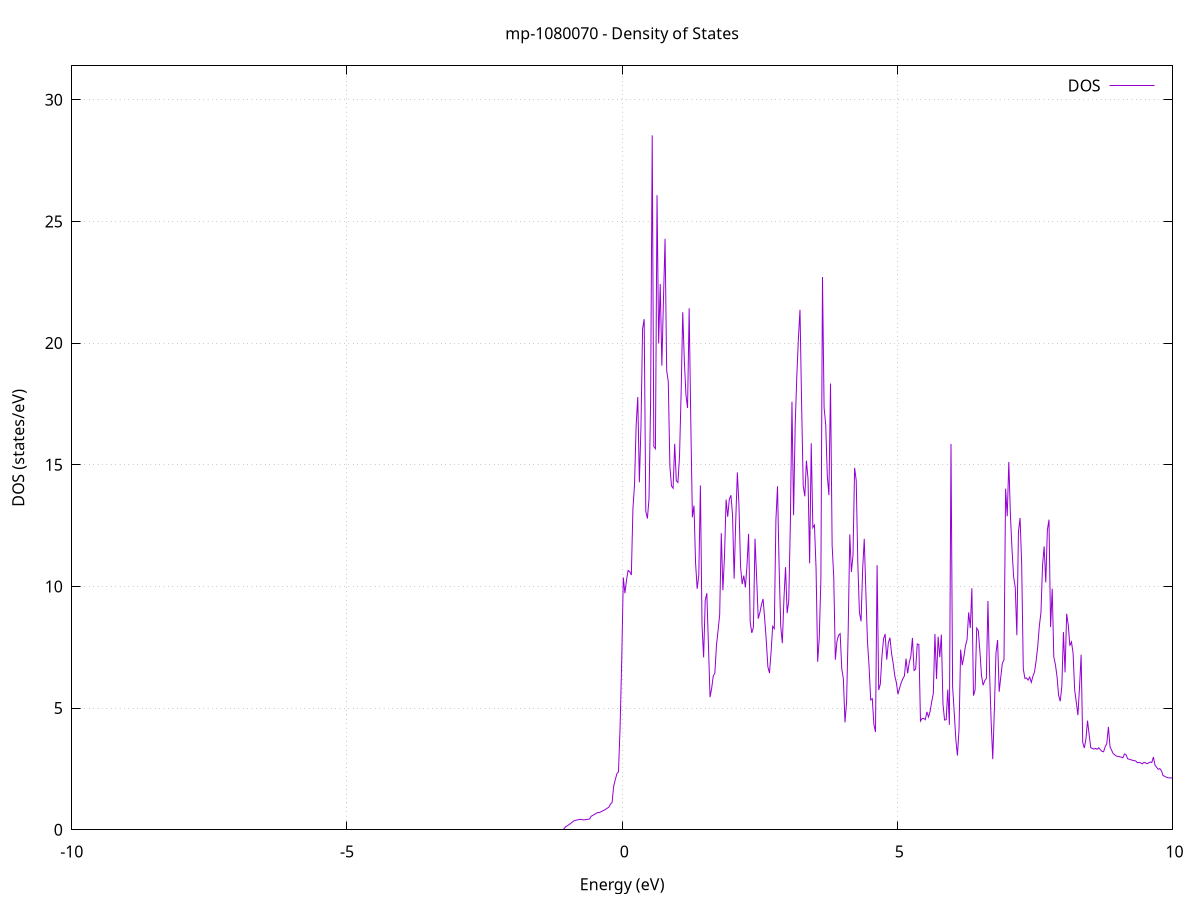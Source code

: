 set title 'mp-1080070 - Density of States'
set xlabel 'Energy (eV)'
set ylabel 'DOS (states/eV)'
set grid
set xrange [-10:10]
set yrange [0:31.394]
set xzeroaxis lt -1
set terminal png size 800,600
set output 'mp-1080070_dos_gnuplot.png'
plot '-' using 1:2 with lines title 'DOS'
-30.859300 0.000000
-30.830100 0.000000
-30.800900 0.000000
-30.771800 0.000000
-30.742600 0.000000
-30.713400 0.000000
-30.684200 0.000000
-30.655000 0.000000
-30.625800 0.000000
-30.596600 0.000000
-30.567400 0.000000
-30.538300 0.000000
-30.509100 0.000000
-30.479900 0.000000
-30.450700 0.000000
-30.421500 0.000000
-30.392300 0.000000
-30.363100 0.000000
-30.333900 0.000000
-30.304800 0.000000
-30.275600 0.000000
-30.246400 0.000000
-30.217200 0.000000
-30.188000 0.000000
-30.158800 0.000000
-30.129600 0.000000
-30.100400 0.000000
-30.071300 0.000000
-30.042100 0.000000
-30.012900 0.000000
-29.983700 0.000000
-29.954500 0.000000
-29.925300 0.000000
-29.896100 0.000000
-29.866900 0.000000
-29.837800 0.000000
-29.808600 0.000000
-29.779400 0.000000
-29.750200 0.000000
-29.721000 0.000000
-29.691800 0.000000
-29.662600 0.000000
-29.633400 0.000000
-29.604300 0.000000
-29.575100 0.000000
-29.545900 0.000000
-29.516700 0.000000
-29.487500 0.000000
-29.458300 0.000000
-29.429100 0.000000
-29.399900 0.000000
-29.370800 0.000000
-29.341600 0.000000
-29.312400 0.000000
-29.283200 0.000000
-29.254000 0.000000
-29.224800 0.000000
-29.195600 0.000000
-29.166400 0.000000
-29.137300 0.000000
-29.108100 0.000000
-29.078900 0.000000
-29.049700 0.000000
-29.020500 0.000000
-28.991300 0.000000
-28.962100 0.000000
-28.932900 0.000000
-28.903800 0.000000
-28.874600 0.000000
-28.845400 0.000000
-28.816200 0.000000
-28.787000 0.000000
-28.757800 0.000000
-28.728600 0.000000
-28.699400 0.000000
-28.670300 0.000000
-28.641100 0.000000
-28.611900 0.000000
-28.582700 0.000000
-28.553500 0.000000
-28.524300 0.000000
-28.495100 0.000000
-28.465900 0.000000
-28.436800 0.000000
-28.407600 0.000000
-28.378400 0.000000
-28.349200 0.000000
-28.320000 0.000000
-28.290800 0.000000
-28.261600 0.000000
-28.232400 0.000000
-28.203300 9.852000
-28.174100 32.894700
-28.144900 52.726800
-28.115700 50.438100
-28.086500 47.673500
-28.057300 57.161800
-28.028100 67.402700
-27.998900 26.137600
-27.969800 0.000000
-27.940600 0.000000
-27.911400 0.000000
-27.882200 0.000000
-27.853000 0.000000
-27.823800 0.000000
-27.794600 0.000000
-27.765400 7.942700
-27.736300 14.999100
-27.707100 43.088100
-27.677900 0.000000
-27.648700 57.684300
-27.619500 0.000000
-27.590300 0.000000
-27.561100 0.000000
-27.531900 0.000000
-27.502800 0.000000
-27.473600 0.000000
-27.444400 0.000000
-27.415200 0.000000
-27.386000 0.000000
-27.356800 0.000000
-27.327600 0.000000
-27.298400 0.000000
-27.269300 0.000000
-27.240100 0.000000
-27.210900 0.000000
-27.181700 0.000000
-27.152500 0.000000
-27.123300 0.000000
-27.094100 0.000000
-27.064900 0.000000
-27.035800 0.000000
-27.006600 0.000000
-26.977400 0.000000
-26.948200 0.000000
-26.919000 0.000000
-26.889800 0.000000
-26.860600 0.000000
-26.831400 0.000000
-26.802300 0.000000
-26.773100 0.000000
-26.743900 0.000000
-26.714700 0.000000
-26.685500 0.000000
-26.656300 0.000000
-26.627100 0.000000
-26.597900 0.000000
-26.568800 0.000000
-26.539600 0.000000
-26.510400 0.000000
-26.481200 0.000000
-26.452000 0.000000
-26.422800 0.000000
-26.393600 0.000000
-26.364400 0.000000
-26.335300 0.000000
-26.306100 0.000000
-26.276900 0.000000
-26.247700 0.000000
-26.218500 0.000000
-26.189300 0.000000
-26.160100 0.000000
-26.130900 0.000000
-26.101800 0.000000
-26.072600 0.000000
-26.043400 0.000000
-26.014200 0.000000
-25.985000 0.000000
-25.955800 0.000000
-25.926600 0.000000
-25.897400 0.000000
-25.868300 0.000000
-25.839100 0.000000
-25.809900 0.000000
-25.780700 0.000000
-25.751500 0.000000
-25.722300 0.000000
-25.693100 0.000000
-25.663900 0.000000
-25.634800 0.000000
-25.605600 0.000000
-25.576400 0.000000
-25.547200 0.000000
-25.518000 0.000000
-25.488800 0.000000
-25.459600 0.000000
-25.430400 0.000000
-25.401300 0.000000
-25.372100 0.000000
-25.342900 0.000000
-25.313700 0.000000
-25.284500 0.000000
-25.255300 0.000000
-25.226100 0.000000
-25.196900 0.000000
-25.167800 0.000000
-25.138600 0.000000
-25.109400 0.000000
-25.080200 0.000000
-25.051000 0.000000
-25.021800 0.000000
-24.992600 0.000000
-24.963400 0.000000
-24.934300 0.000000
-24.905100 0.000000
-24.875900 0.000000
-24.846700 0.000000
-24.817500 0.000000
-24.788300 0.000000
-24.759100 0.000000
-24.729900 0.000000
-24.700800 0.000000
-24.671600 0.000000
-24.642400 0.000000
-24.613200 0.000000
-24.584000 0.000000
-24.554800 0.000000
-24.525600 0.000000
-24.496400 0.000000
-24.467300 0.000000
-24.438100 0.000000
-24.408900 0.000000
-24.379700 0.000000
-24.350500 0.000000
-24.321300 0.000000
-24.292100 0.000000
-24.262900 0.000000
-24.233800 0.000000
-24.204600 0.000000
-24.175400 0.000000
-24.146200 0.000000
-24.117000 0.000000
-24.087800 0.000000
-24.058600 0.000000
-24.029400 0.000000
-24.000300 0.000000
-23.971100 0.000000
-23.941900 0.000000
-23.912700 0.000000
-23.883500 0.000000
-23.854300 0.000000
-23.825100 0.000000
-23.795900 0.000000
-23.766800 0.000000
-23.737600 0.000000
-23.708400 0.000000
-23.679200 0.000000
-23.650000 0.000000
-23.620800 0.000000
-23.591600 0.000000
-23.562400 0.000000
-23.533300 0.000000
-23.504100 0.000000
-23.474900 0.000000
-23.445700 0.000000
-23.416500 0.000000
-23.387300 0.000000
-23.358100 0.000000
-23.328900 0.000000
-23.299800 0.000000
-23.270600 0.000000
-23.241400 0.000000
-23.212200 0.000000
-23.183000 0.000000
-23.153800 0.000000
-23.124600 0.000000
-23.095500 0.000000
-23.066300 0.000000
-23.037100 0.000000
-23.007900 0.000000
-22.978700 0.000000
-22.949500 0.000000
-22.920300 0.000000
-22.891100 0.000000
-22.862000 0.000000
-22.832800 0.000000
-22.803600 0.000000
-22.774400 0.000000
-22.745200 0.000000
-22.716000 0.000000
-22.686800 0.000000
-22.657600 0.000000
-22.628500 0.000000
-22.599300 0.000000
-22.570100 0.000000
-22.540900 0.000000
-22.511700 0.000000
-22.482500 0.000000
-22.453300 0.000000
-22.424100 0.000000
-22.395000 0.000000
-22.365800 0.000000
-22.336600 0.000000
-22.307400 0.000000
-22.278200 0.000000
-22.249000 0.000000
-22.219800 0.000000
-22.190600 0.000000
-22.161500 0.000000
-22.132300 0.000000
-22.103100 0.000000
-22.073900 0.000000
-22.044700 0.000000
-22.015500 0.000000
-21.986300 0.000000
-21.957100 0.000000
-21.928000 0.000000
-21.898800 0.000000
-21.869600 0.000000
-21.840400 0.000000
-21.811200 0.000000
-21.782000 0.000000
-21.752800 0.000000
-21.723600 0.000000
-21.694500 0.000000
-21.665300 0.000000
-21.636100 0.000000
-21.606900 0.000000
-21.577700 0.000000
-21.548500 0.000000
-21.519300 0.000000
-21.490100 0.000000
-21.461000 0.000000
-21.431800 0.000000
-21.402600 0.000000
-21.373400 0.000000
-21.344200 0.000000
-21.315000 0.000000
-21.285800 0.000000
-21.256600 0.000000
-21.227500 0.000000
-21.198300 0.000000
-21.169100 0.000000
-21.139900 0.000000
-21.110700 0.000000
-21.081500 0.000000
-21.052300 0.000000
-21.023100 0.000000
-20.994000 0.000000
-20.964800 0.000000
-20.935600 0.000000
-20.906400 0.000000
-20.877200 0.000000
-20.848000 0.000000
-20.818800 0.000000
-20.789600 0.000000
-20.760500 0.000000
-20.731300 0.000000
-20.702100 0.000000
-20.672900 0.000000
-20.643700 0.000000
-20.614500 0.000000
-20.585300 0.000000
-20.556100 0.000000
-20.527000 0.000000
-20.497800 0.000000
-20.468600 0.000000
-20.439400 0.000000
-20.410200 0.000000
-20.381000 0.000000
-20.351800 0.000000
-20.322600 0.000000
-20.293500 0.000000
-20.264300 0.000000
-20.235100 0.000000
-20.205900 0.000000
-20.176700 0.000000
-20.147500 0.000000
-20.118300 0.000000
-20.089100 0.000000
-20.060000 0.000000
-20.030800 0.000000
-20.001600 0.000000
-19.972400 0.000000
-19.943200 0.000000
-19.914000 0.000000
-19.884800 0.000000
-19.855600 0.000000
-19.826500 0.000000
-19.797300 0.000000
-19.768100 0.000000
-19.738900 0.000000
-19.709700 0.000000
-19.680500 0.000000
-19.651300 0.000000
-19.622100 0.000000
-19.593000 0.000000
-19.563800 0.000000
-19.534600 0.000000
-19.505400 0.000000
-19.476200 0.000000
-19.447000 0.000000
-19.417800 0.000000
-19.388600 0.000000
-19.359500 0.000000
-19.330300 0.000000
-19.301100 0.000000
-19.271900 0.000000
-19.242700 0.000000
-19.213500 0.000000
-19.184300 0.000000
-19.155100 0.000000
-19.126000 0.000000
-19.096800 0.000000
-19.067600 0.000000
-19.038400 0.000000
-19.009200 0.000000
-18.980000 0.000000
-18.950800 0.000000
-18.921600 0.000000
-18.892500 0.000000
-18.863300 0.000000
-18.834100 0.000000
-18.804900 0.000000
-18.775700 0.000000
-18.746500 0.000000
-18.717300 0.000000
-18.688100 0.000000
-18.659000 0.000000
-18.629800 0.000000
-18.600600 0.000000
-18.571400 0.000000
-18.542200 0.000000
-18.513000 0.000000
-18.483800 0.000000
-18.454600 0.000000
-18.425500 0.000000
-18.396300 0.000000
-18.367100 0.000000
-18.337900 0.000000
-18.308700 0.000000
-18.279500 0.000000
-18.250300 0.000000
-18.221100 0.000000
-18.192000 0.000000
-18.162800 0.000000
-18.133600 0.000000
-18.104400 0.000000
-18.075200 0.000000
-18.046000 0.000000
-18.016800 0.000000
-17.987600 0.000000
-17.958500 0.000000
-17.929300 0.000000
-17.900100 0.000000
-17.870900 0.000000
-17.841700 0.000000
-17.812500 0.000000
-17.783300 0.000000
-17.754100 0.000000
-17.725000 0.000000
-17.695800 0.000000
-17.666600 0.000000
-17.637400 0.000000
-17.608200 0.000000
-17.579000 0.000000
-17.549800 0.000000
-17.520600 0.000000
-17.491500 0.000000
-17.462300 0.000000
-17.433100 0.000000
-17.403900 0.000000
-17.374700 0.000000
-17.345500 0.000000
-17.316300 0.000000
-17.287100 0.000000
-17.258000 0.000000
-17.228800 0.000000
-17.199600 0.000000
-17.170400 0.000000
-17.141200 0.000000
-17.112000 0.000000
-17.082800 0.000000
-17.053600 0.000000
-17.024500 0.000000
-16.995300 0.000000
-16.966100 0.000000
-16.936900 0.000000
-16.907700 0.000000
-16.878500 0.000000
-16.849300 0.000000
-16.820100 0.000000
-16.791000 0.000000
-16.761800 0.000000
-16.732600 0.000000
-16.703400 0.000000
-16.674200 0.000000
-16.645000 0.000000
-16.615800 0.000000
-16.586600 0.000000
-16.557500 0.000000
-16.528300 0.000000
-16.499100 0.000000
-16.469900 0.000000
-16.440700 0.000000
-16.411500 0.000000
-16.382300 0.000000
-16.353100 0.000000
-16.324000 0.000000
-16.294800 0.000000
-16.265600 0.000000
-16.236400 0.000000
-16.207200 0.000000
-16.178000 0.000000
-16.148800 0.000000
-16.119600 0.000000
-16.090500 0.000000
-16.061300 0.000000
-16.032100 0.000000
-16.002900 0.000000
-15.973700 0.000000
-15.944500 0.000000
-15.915300 0.000000
-15.886100 0.000000
-15.857000 0.000000
-15.827800 0.000000
-15.798600 0.000000
-15.769400 0.000000
-15.740200 0.000000
-15.711000 0.000000
-15.681800 0.000000
-15.652600 0.000000
-15.623500 0.000000
-15.594300 0.000000
-15.565100 0.000000
-15.535900 0.000000
-15.506700 0.000000
-15.477500 0.000000
-15.448300 0.000000
-15.419100 0.000000
-15.390000 0.000000
-15.360800 0.000000
-15.331600 0.000000
-15.302400 0.000000
-15.273200 0.000000
-15.244000 0.000000
-15.214800 0.000000
-15.185700 0.000000
-15.156500 0.000000
-15.127300 0.000000
-15.098100 0.000000
-15.068900 0.000000
-15.039700 0.000000
-15.010500 0.000000
-14.981300 0.000000
-14.952200 0.000000
-14.923000 0.000000
-14.893800 0.000000
-14.864600 0.000000
-14.835400 0.000000
-14.806200 0.000000
-14.777000 0.000000
-14.747800 0.000000
-14.718700 0.000000
-14.689500 0.000000
-14.660300 0.000000
-14.631100 0.000000
-14.601900 0.000000
-14.572700 0.000000
-14.543500 0.000000
-14.514300 0.000000
-14.485200 0.000000
-14.456000 0.000000
-14.426800 0.000000
-14.397600 0.000000
-14.368400 0.000000
-14.339200 0.000000
-14.310000 0.000000
-14.280800 0.000000
-14.251700 0.000000
-14.222500 0.000000
-14.193300 0.000000
-14.164100 0.000000
-14.134900 0.000000
-14.105700 0.000000
-14.076500 0.000000
-14.047300 0.000000
-14.018200 0.000000
-13.989000 0.000000
-13.959800 0.000000
-13.930600 0.000000
-13.901400 0.000000
-13.872200 0.000000
-13.843000 0.000000
-13.813800 0.000000
-13.784700 0.000000
-13.755500 0.000000
-13.726300 0.000000
-13.697100 0.000000
-13.667900 0.000000
-13.638700 0.000000
-13.609500 0.000000
-13.580300 0.000000
-13.551200 0.000000
-13.522000 0.000000
-13.492800 0.000000
-13.463600 0.000000
-13.434400 0.000000
-13.405200 0.000000
-13.376000 0.000000
-13.346800 0.000000
-13.317700 0.000000
-13.288500 0.000000
-13.259300 0.000000
-13.230100 0.000000
-13.200900 0.000000
-13.171700 0.000000
-13.142500 0.000000
-13.113300 0.000000
-13.084200 0.000000
-13.055000 0.000000
-13.025800 0.000000
-12.996600 0.000000
-12.967400 0.000000
-12.938200 0.000000
-12.909000 0.000000
-12.879800 0.000000
-12.850700 0.000000
-12.821500 0.000000
-12.792300 0.000000
-12.763100 0.000000
-12.733900 0.000000
-12.704700 0.000000
-12.675500 0.000000
-12.646300 0.000000
-12.617200 0.000000
-12.588000 0.000000
-12.558800 0.000000
-12.529600 0.000000
-12.500400 0.000000
-12.471200 0.000000
-12.442000 0.000000
-12.412800 0.000000
-12.383700 0.000000
-12.354500 0.000000
-12.325300 0.000000
-12.296100 0.000000
-12.266900 0.000000
-12.237700 0.000000
-12.208500 0.000000
-12.179300 0.000000
-12.150200 0.000000
-12.121000 0.000000
-12.091800 0.000000
-12.062600 0.000000
-12.033400 0.000000
-12.004200 0.000000
-11.975000 0.000000
-11.945800 0.000000
-11.916700 0.000000
-11.887500 0.000000
-11.858300 0.000000
-11.829100 0.000000
-11.799900 0.000000
-11.770700 0.000000
-11.741500 0.000000
-11.712300 0.000000
-11.683200 0.000000
-11.654000 0.000000
-11.624800 0.000000
-11.595600 0.000000
-11.566400 0.000000
-11.537200 0.000000
-11.508000 0.000000
-11.478800 0.000000
-11.449700 0.000000
-11.420500 0.000000
-11.391300 0.000000
-11.362100 0.000000
-11.332900 0.000000
-11.303700 0.000000
-11.274500 0.000000
-11.245300 0.000000
-11.216200 0.000000
-11.187000 0.000000
-11.157800 0.000000
-11.128600 0.000000
-11.099400 0.000000
-11.070200 0.000000
-11.041000 0.000000
-11.011800 0.000000
-10.982700 0.000000
-10.953500 0.000000
-10.924300 0.000000
-10.895100 0.000000
-10.865900 0.000000
-10.836700 0.000000
-10.807500 0.000000
-10.778300 0.000000
-10.749200 0.000000
-10.720000 0.000000
-10.690800 0.000000
-10.661600 0.000000
-10.632400 0.000000
-10.603200 0.000000
-10.574000 0.000000
-10.544800 0.000000
-10.515700 0.000000
-10.486500 0.000000
-10.457300 0.000000
-10.428100 0.000000
-10.398900 0.000000
-10.369700 0.000000
-10.340500 0.000000
-10.311300 0.000000
-10.282200 0.000000
-10.253000 0.000000
-10.223800 0.000000
-10.194600 0.000000
-10.165400 0.000000
-10.136200 0.000000
-10.107000 0.000000
-10.077800 0.000000
-10.048700 0.000000
-10.019500 0.000000
-9.990300 0.000000
-9.961100 0.000000
-9.931900 0.000000
-9.902700 0.000000
-9.873500 0.000000
-9.844300 0.000000
-9.815200 0.000000
-9.786000 0.000000
-9.756800 0.000000
-9.727600 0.000000
-9.698400 0.000000
-9.669200 0.000000
-9.640000 0.000000
-9.610800 0.000000
-9.581700 0.000000
-9.552500 0.000000
-9.523300 0.000000
-9.494100 0.000000
-9.464900 0.000000
-9.435700 0.000000
-9.406500 0.000000
-9.377300 0.000000
-9.348200 0.000000
-9.319000 0.000000
-9.289800 0.000000
-9.260600 0.000000
-9.231400 0.000000
-9.202200 0.000000
-9.173000 0.000000
-9.143800 0.000000
-9.114700 0.000000
-9.085500 0.000000
-9.056300 0.000000
-9.027100 0.000000
-8.997900 0.000000
-8.968700 0.000000
-8.939500 0.000000
-8.910300 0.000000
-8.881200 0.000000
-8.852000 0.000000
-8.822800 0.000000
-8.793600 0.000000
-8.764400 0.000000
-8.735200 0.000000
-8.706000 0.000000
-8.676800 0.000000
-8.647700 0.000000
-8.618500 0.000000
-8.589300 0.000000
-8.560100 0.000000
-8.530900 0.000000
-8.501700 0.000000
-8.472500 0.000000
-8.443300 0.000000
-8.414200 0.000000
-8.385000 0.000000
-8.355800 0.000000
-8.326600 0.000000
-8.297400 0.000000
-8.268200 0.000000
-8.239000 0.000000
-8.209800 0.000000
-8.180700 0.000000
-8.151500 0.000000
-8.122300 0.000000
-8.093100 0.000000
-8.063900 0.000000
-8.034700 0.000000
-8.005500 0.000000
-7.976300 0.000000
-7.947200 0.000000
-7.918000 0.000000
-7.888800 0.000000
-7.859600 0.000000
-7.830400 0.000000
-7.801200 0.000000
-7.772000 0.000000
-7.742800 0.000000
-7.713700 0.000000
-7.684500 0.000000
-7.655300 0.000000
-7.626100 0.000000
-7.596900 0.000000
-7.567700 0.000000
-7.538500 0.000000
-7.509400 0.000000
-7.480200 0.000000
-7.451000 0.000000
-7.421800 0.000000
-7.392600 0.000000
-7.363400 0.000000
-7.334200 0.000000
-7.305000 0.000000
-7.275900 0.000000
-7.246700 0.000000
-7.217500 0.000000
-7.188300 0.000000
-7.159100 0.000000
-7.129900 0.000000
-7.100700 0.000000
-7.071500 0.000000
-7.042400 0.000000
-7.013200 0.000000
-6.984000 0.000000
-6.954800 0.000000
-6.925600 0.000000
-6.896400 0.000000
-6.867200 0.000000
-6.838000 0.000000
-6.808900 0.000000
-6.779700 0.000000
-6.750500 0.000000
-6.721300 0.000000
-6.692100 0.000000
-6.662900 0.000000
-6.633700 0.000000
-6.604500 0.000000
-6.575400 0.000000
-6.546200 0.000000
-6.517000 0.000000
-6.487800 0.000000
-6.458600 0.000000
-6.429400 0.000000
-6.400200 0.000000
-6.371000 0.000000
-6.341900 0.000000
-6.312700 0.000000
-6.283500 0.000000
-6.254300 0.000000
-6.225100 0.000000
-6.195900 0.000000
-6.166700 0.000000
-6.137500 0.000000
-6.108400 0.000000
-6.079200 0.000000
-6.050000 0.000000
-6.020800 0.000000
-5.991600 0.000000
-5.962400 0.000000
-5.933200 0.000000
-5.904000 0.000000
-5.874900 0.000000
-5.845700 0.000000
-5.816500 0.000000
-5.787300 0.000000
-5.758100 0.000000
-5.728900 0.000000
-5.699700 0.000000
-5.670500 0.000000
-5.641400 0.000000
-5.612200 0.000000
-5.583000 0.000000
-5.553800 0.000000
-5.524600 0.000000
-5.495400 0.000000
-5.466200 0.000000
-5.437000 0.000000
-5.407900 0.000000
-5.378700 0.000000
-5.349500 0.000000
-5.320300 0.000000
-5.291100 0.000000
-5.261900 0.000000
-5.232700 0.000000
-5.203500 0.000000
-5.174400 0.000000
-5.145200 0.000000
-5.116000 0.000000
-5.086800 0.000000
-5.057600 0.000000
-5.028400 0.000000
-4.999200 0.000000
-4.970000 0.000000
-4.940900 0.000000
-4.911700 0.000000
-4.882500 0.000000
-4.853300 0.000000
-4.824100 0.000000
-4.794900 0.000000
-4.765700 0.000000
-4.736500 0.000000
-4.707400 0.000000
-4.678200 0.000000
-4.649000 0.000000
-4.619800 0.000000
-4.590600 0.000000
-4.561400 0.000000
-4.532200 0.000000
-4.503000 0.000000
-4.473900 0.000000
-4.444700 0.000000
-4.415500 0.000000
-4.386300 0.000000
-4.357100 0.000000
-4.327900 0.000000
-4.298700 0.000000
-4.269500 0.000000
-4.240400 0.000000
-4.211200 0.000000
-4.182000 0.000000
-4.152800 0.000000
-4.123600 0.000000
-4.094400 0.000000
-4.065200 0.000000
-4.036000 0.000000
-4.006900 0.000000
-3.977700 0.000000
-3.948500 0.000000
-3.919300 0.000000
-3.890100 0.000000
-3.860900 0.000000
-3.831700 0.000000
-3.802500 0.000000
-3.773400 0.000000
-3.744200 0.000000
-3.715000 0.000000
-3.685800 0.000000
-3.656600 0.000000
-3.627400 0.000000
-3.598200 0.000000
-3.569000 0.000000
-3.539900 0.000000
-3.510700 0.000000
-3.481500 0.000000
-3.452300 0.000000
-3.423100 0.000000
-3.393900 0.000000
-3.364700 0.000000
-3.335500 0.000000
-3.306400 0.000000
-3.277200 0.000000
-3.248000 0.000000
-3.218800 0.000000
-3.189600 0.000000
-3.160400 0.000000
-3.131200 0.000000
-3.102000 0.000000
-3.072900 0.000000
-3.043700 0.000000
-3.014500 0.000000
-2.985300 0.000000
-2.956100 0.000000
-2.926900 0.000000
-2.897700 0.000000
-2.868500 0.000000
-2.839400 0.000000
-2.810200 0.000000
-2.781000 0.000000
-2.751800 0.000000
-2.722600 0.000000
-2.693400 0.000000
-2.664200 0.000000
-2.635000 0.000000
-2.605900 0.000000
-2.576700 0.000000
-2.547500 0.000000
-2.518300 0.000000
-2.489100 0.000000
-2.459900 0.000000
-2.430700 0.000000
-2.401500 0.000000
-2.372400 0.000000
-2.343200 0.000000
-2.314000 0.000000
-2.284800 0.000000
-2.255600 0.000000
-2.226400 0.000000
-2.197200 0.000000
-2.168000 0.000000
-2.138900 0.000000
-2.109700 0.000000
-2.080500 0.000000
-2.051300 0.000000
-2.022100 0.000000
-1.992900 0.000000
-1.963700 0.000000
-1.934500 0.000000
-1.905400 0.000000
-1.876200 0.000000
-1.847000 0.000000
-1.817800 0.000000
-1.788600 0.000000
-1.759400 0.000000
-1.730200 0.000000
-1.701000 0.000000
-1.671900 0.000000
-1.642700 0.000000
-1.613500 0.000000
-1.584300 0.000000
-1.555100 0.000000
-1.525900 0.000000
-1.496700 0.000000
-1.467500 0.000000
-1.438400 0.000000
-1.409200 0.000000
-1.380000 0.000000
-1.350800 0.000000
-1.321600 0.000000
-1.292400 0.000000
-1.263200 0.000000
-1.234000 0.000000
-1.204900 0.000000
-1.175700 0.000000
-1.146500 0.000000
-1.117300 0.000000
-1.088100 0.000000
-1.058900 0.000000
-1.029700 0.120100
-1.000500 0.159100
-0.971400 0.202300
-0.942200 0.249700
-0.913000 0.301100
-0.883800 0.359400
-0.854600 0.382000
-0.825400 0.400400
-0.796200 0.414400
-0.767000 0.424200
-0.737900 0.429700
-0.708700 0.406100
-0.679500 0.413500
-0.650300 0.422300
-0.621100 0.432600
-0.591900 0.444400
-0.562700 0.554100
-0.533500 0.591400
-0.504400 0.629700
-0.475200 0.668900
-0.446000 0.709000
-0.416800 0.705700
-0.387600 0.736500
-0.358400 0.769200
-0.329200 0.803800
-0.300000 0.840400
-0.270900 0.885000
-0.241700 0.928300
-0.212500 1.056600
-0.183300 1.113800
-0.154100 1.786500
-0.124900 2.054200
-0.095700 2.298600
-0.066500 2.387900
-0.037400 4.227200
-0.008200 6.914100
0.021000 10.367500
0.050200 9.721000
0.079400 10.265100
0.108600 10.658100
0.137800 10.610300
0.167000 10.468000
0.196100 13.203200
0.225300 14.196200
0.254500 16.622100
0.283700 17.784300
0.312900 14.281200
0.342100 16.568200
0.371300 20.587800
0.400400 20.985300
0.429600 13.087300
0.458800 12.789300
0.488000 13.595400
0.517200 17.581900
0.546400 28.539700
0.575600 15.753500
0.604800 15.659500
0.633900 26.080000
0.663100 19.982700
0.692300 22.426400
0.721500 19.073700
0.750700 21.783400
0.779900 24.285900
0.809100 18.873900
0.838300 18.419200
0.867400 14.943900
0.896600 14.128700
0.925800 14.037600
0.955000 15.865100
0.984200 14.338900
1.013400 14.271900
1.042600 15.348400
1.071800 17.954700
1.100900 21.269100
1.130100 19.270700
1.159300 17.874800
1.188500 17.332100
1.217700 21.434100
1.246900 16.837800
1.276100 12.842100
1.305300 13.322600
1.334400 10.949500
1.363600 9.904800
1.392800 10.470100
1.422000 14.151800
1.451200 8.419400
1.480400 7.085700
1.509600 9.424500
1.538800 9.722000
1.567900 7.597700
1.597100 5.448900
1.626300 5.809800
1.655500 6.317700
1.684700 6.436100
1.713900 7.577800
1.743100 8.188300
1.772300 8.847800
1.801400 12.190600
1.830600 9.843700
1.859800 11.237800
1.889000 13.571800
1.918200 12.863300
1.947400 13.586600
1.976600 13.747500
2.005800 12.938000
2.034900 10.320400
2.064100 12.712200
2.093300 14.685100
2.122500 13.346000
2.151700 10.815400
2.180900 10.095500
2.210100 10.446200
2.239300 9.962000
2.268400 10.861000
2.297600 12.163300
2.326800 8.541200
2.356000 8.090700
2.385200 8.326400
2.414400 11.966900
2.443600 10.354800
2.472800 8.675200
2.501900 8.917900
2.531100 9.248100
2.560300 9.487600
2.589500 8.680700
2.618700 7.782400
2.647900 6.696600
2.677100 6.441200
2.706300 7.310700
2.735400 8.362300
2.764600 8.266900
2.793800 12.728600
2.823000 14.119500
2.852200 10.805700
2.881400 8.371400
2.910600 7.669000
2.939800 9.486300
2.968900 10.794100
2.998100 8.901700
3.027300 9.414500
3.056500 12.594900
3.085700 17.592100
3.114900 12.929000
3.144100 16.625900
3.173300 18.608800
3.202400 20.193200
3.231600 21.369000
3.260800 17.504600
3.290000 14.138400
3.319200 13.706400
3.348400 15.166900
3.377600 14.418500
3.406800 10.949400
3.435900 15.882700
3.465100 12.415600
3.494300 12.524700
3.523500 10.744200
3.552700 6.903100
3.581900 7.892500
3.611100 10.278800
3.640300 22.717500
3.669400 17.352800
3.698600 16.657000
3.727800 14.544300
3.757000 13.756100
3.786200 18.340200
3.815400 11.697000
3.844600 10.410100
3.873800 6.990800
3.902900 7.732900
3.932100 7.992700
3.961300 8.060500
3.990500 6.613500
4.019700 6.204400
4.048900 4.415200
4.078100 5.243800
4.107300 8.187600
4.136400 12.142100
4.165600 10.596000
4.194800 11.284800
4.224000 14.872300
4.253200 14.362500
4.282400 10.933400
4.311600 8.936400
4.340800 8.565900
4.369900 10.703800
4.399100 11.956300
4.428300 9.784900
4.457500 7.742200
4.486700 6.712400
4.515900 5.337900
4.545100 5.388500
4.574300 4.325800
4.603400 4.022400
4.632600 10.875400
4.661800 5.744000
4.691000 5.989500
4.720200 7.119200
4.749400 7.845000
4.778600 8.043400
4.807800 6.993700
4.836900 7.684700
4.866100 7.895300
4.895300 7.247800
4.924500 6.834000
4.953700 6.332900
4.982900 6.042600
5.012100 5.571200
5.041300 5.826100
5.070400 6.043500
5.099600 6.204500
5.128800 6.322200
5.158000 7.034900
5.187200 6.430200
5.216400 6.870900
5.245600 7.126500
5.274800 7.886000
5.303900 6.547900
5.333100 6.601000
5.362300 7.638900
5.391500 7.612800
5.420700 4.467100
5.449900 4.573200
5.479100 4.577300
5.508300 4.522800
5.537400 4.845400
5.566600 4.636900
5.595800 4.866400
5.625000 5.262900
5.654200 5.604800
5.683400 8.048700
5.712600 6.199500
5.741800 7.933800
5.770900 7.095900
5.800100 8.021200
5.829300 5.173400
5.858500 4.510600
5.887700 4.524600
5.916900 5.760200
5.946100 4.311800
5.975300 15.857300
6.004400 5.882200
6.033600 4.840600
6.062800 3.726300
6.092000 3.050600
6.121200 4.121900
6.150400 7.403400
6.179600 6.765200
6.208800 7.106400
6.237900 7.556800
6.267100 7.815300
6.296300 8.934600
6.325500 8.289500
6.354700 9.924100
6.383900 5.511400
6.413100 5.740500
6.442300 8.287800
6.471400 8.185300
6.500600 7.328900
6.529800 6.333600
6.559000 5.940600
6.588200 6.127900
6.617400 6.220000
6.646600 9.400800
6.675800 6.505100
6.704900 4.433300
6.734100 2.901400
6.763300 4.929300
6.792500 7.259000
6.821700 7.798200
6.850900 5.672600
6.880100 6.287900
6.909300 6.855800
6.938400 6.983800
6.967600 14.017500
6.996800 12.885500
7.026000 15.116500
7.055200 12.918800
7.084400 11.511700
7.113600 10.383600
7.142800 9.968800
7.171900 7.997200
7.201100 12.252300
7.230300 12.815800
7.259500 10.913000
7.288700 6.615900
7.317900 6.221300
7.347100 6.239500
7.376300 6.151600
7.405400 6.273600
7.434600 6.057500
7.463800 6.309700
7.493000 6.489100
7.522200 6.946000
7.551400 7.537500
7.580600 8.375700
7.609800 8.924000
7.638900 10.880300
7.668100 11.647300
7.697300 10.164300
7.726500 12.323700
7.755700 12.743600
7.784900 8.328900
7.814100 9.907500
7.843300 7.103400
7.872400 6.790400
7.901600 6.301200
7.930800 5.525200
7.960000 5.281200
7.989200 5.898400
8.018400 8.125700
8.047600 6.468600
8.076800 8.878900
8.105900 8.418500
8.135100 7.563300
8.164300 7.721700
8.193500 7.260900
8.222700 5.739600
8.251900 5.249300
8.281100 4.709800
8.310200 5.847400
8.339400 7.196700
8.368600 3.594800
8.397800 3.360300
8.427000 3.731000
8.456200 4.485400
8.485400 3.911700
8.514600 3.375800
8.543700 3.344300
8.572900 3.314500
8.602100 3.345800
8.631300 3.305300
8.660500 3.371300
8.689700 3.294300
8.718900 3.222200
8.748100 3.206400
8.777200 3.413500
8.806400 3.542600
8.835600 4.227300
8.864800 3.410400
8.894000 3.267100
8.923200 3.130600
8.952400 3.076200
8.981600 3.027600
9.010700 3.011600
9.039900 3.001900
9.069100 2.983200
9.098300 2.958600
9.127500 3.116700
9.156700 3.078100
9.185900 2.916700
9.215100 2.898500
9.244200 2.877400
9.273400 2.856600
9.302600 2.843400
9.331800 2.827300
9.361000 2.759700
9.390200 2.766400
9.419400 2.752300
9.448600 2.707600
9.477700 2.765000
9.506900 2.754200
9.536100 2.715100
9.565300 2.744100
9.594500 2.783900
9.623700 2.763500
9.652900 2.989800
9.682100 2.655800
9.711200 2.569800
9.740400 2.486200
9.769600 2.513300
9.798800 2.429100
9.828000 2.228200
9.857200 2.200200
9.886400 2.162800
9.915600 2.136700
9.944700 2.133700
9.973900 2.131500
10.003100 2.123000
10.032300 2.118300
10.061500 2.114200
10.090700 2.109800
10.119900 2.106000
10.149100 2.103800
10.178200 2.100500
10.207400 2.099300
10.236600 2.257100
10.265800 2.240100
10.295000 2.105400
10.324200 2.024000
10.353400 1.933500
10.382600 1.912100
10.411700 1.888500
10.440900 1.859900
10.470100 1.817900
10.499300 1.791400
10.528500 1.767100
10.557700 1.742400
10.586900 1.740500
10.616100 1.779300
10.645200 1.771900
10.674400 1.765200
10.703600 1.781700
10.732800 1.870200
10.762000 1.886400
10.791200 1.904400
10.820400 1.879300
10.849600 1.942900
10.878700 2.013800
10.907900 2.103600
10.937100 1.916400
10.966300 1.852300
10.995500 1.832200
11.024700 2.095300
11.053900 2.010100
11.083100 1.870300
11.112200 1.844800
11.141400 1.799900
11.170600 1.778600
11.199800 1.862200
11.229000 1.846700
11.258200 1.750500
11.287400 1.687700
11.316600 1.611700
11.345700 1.593300
11.374900 1.592500
11.404100 1.577000
11.433300 1.566500
11.462500 1.563900
11.491700 1.560600
11.520900 1.554000
11.550100 1.547400
11.579200 1.586700
11.608400 1.588600
11.637600 1.638900
11.666800 1.607600
11.696000 1.574300
11.725200 1.547900
11.754400 1.582400
11.783600 2.108700
11.812700 1.729600
11.841900 1.703600
11.871100 1.627800
11.900300 1.456100
11.929500 1.257000
11.958700 1.433500
11.987900 1.282400
12.017100 1.235800
12.046200 1.185000
12.075400 1.140700
12.104600 1.116400
12.133800 1.114200
12.163000 1.349200
12.192200 1.879600
12.221400 1.954500
12.250600 1.460500
12.279700 1.355600
12.308900 1.273000
12.338100 1.195600
12.367300 1.036200
12.396500 1.013300
12.425700 0.984400
12.454900 0.962800
12.484100 0.954900
12.513200 0.951300
12.542400 1.003900
12.571600 1.014400
12.600800 1.022200
12.630000 1.041900
12.659200 1.066600
12.688400 1.086100
12.717600 1.199100
12.746700 1.102400
12.775900 1.157600
12.805100 1.197100
12.834300 1.224500
12.863500 1.263100
12.892700 1.236700
12.921900 1.366000
12.951100 1.488900
12.980200 1.568800
13.009400 1.737100
13.038600 2.120100
13.067800 2.219600
13.097000 2.222100
13.126200 2.135600
13.155400 1.908700
13.184600 1.988700
13.213700 2.160000
13.242900 2.198000
13.272100 2.235000
13.301300 2.182800
13.330500 2.029300
13.359700 1.945600
13.388900 2.023100
13.418100 2.100900
13.447200 2.251500
13.476400 2.306700
13.505600 2.389200
13.534800 2.471800
13.564000 2.502400
13.593200 2.442900
13.622400 2.491800
13.651600 2.568000
13.680700 2.637800
13.709900 2.759900
13.739100 6.019800
13.768300 4.940500
13.797500 4.885500
13.826700 4.869100
13.855900 4.905200
13.885100 5.090600
13.914200 4.780700
13.943400 4.718700
13.972600 5.917000
14.001800 4.556500
14.031000 5.024100
14.060200 4.254300
14.089400 4.196700
14.118600 4.184000
14.147700 3.950400
14.176900 3.928500
14.206100 3.907300
14.235300 3.882500
14.264500 3.828800
14.293700 3.822200
14.322900 3.781500
14.352100 3.747000
14.381200 3.658400
14.410400 3.393400
14.439600 3.394200
14.468800 3.424400
14.498000 3.507400
14.527200 4.843900
14.556400 4.013700
14.585600 3.418000
14.614700 3.382800
14.643900 3.539700
14.673100 3.894400
14.702300 3.276000
14.731500 3.137800
14.760700 3.146300
14.789900 3.182300
14.819100 3.175300
14.848200 3.198400
14.877400 3.256800
14.906600 3.751000
14.935800 3.663800
14.965000 3.681600
14.994200 3.717800
15.023400 3.483400
15.052600 3.446400
15.081700 3.496900
15.110900 3.559200
15.140100 4.193900
15.169300 3.853100
15.198500 3.830900
15.227700 3.777900
15.256900 3.732000
15.286100 3.744400
15.315200 3.683900
15.344400 3.653800
15.373600 3.529300
15.402800 3.419200
15.432000 3.416500
15.461200 3.347400
15.490400 3.466400
15.519600 3.778600
15.548700 4.185400
15.577900 4.041300
15.607100 4.089200
15.636300 4.313700
15.665500 3.949200
15.694700 3.746700
15.723900 4.107500
15.753100 3.408700
15.782200 3.292000
15.811400 3.263900
15.840600 3.271100
15.869800 3.270900
15.899000 3.369100
15.928200 3.694300
15.957400 4.039200
15.986500 3.887200
16.015700 3.673200
16.044900 3.652700
16.074100 3.607100
16.103300 3.542900
16.132500 3.620100
16.161700 3.640100
16.190900 3.671900
16.220000 3.690500
16.249200 3.706900
16.278400 3.739600
16.307600 3.851200
16.336800 3.951700
16.366000 4.018500
16.395200 4.242700
16.424400 4.472900
16.453500 4.372400
16.482700 4.300900
16.511900 4.054500
16.541100 3.906600
16.570300 3.877600
16.599500 3.799200
16.628700 3.806400
16.657900 3.682200
16.687000 3.340300
16.716200 3.238400
16.745400 3.165900
16.774600 3.099700
16.803800 3.111700
16.833000 3.084500
16.862200 3.093900
16.891400 3.107400
16.920500 3.112300
16.949700 3.101300
16.978900 3.064300
17.008100 3.076500
17.037300 3.062700
17.066500 3.065600
17.095700 3.055100
17.124900 3.044500
17.154000 3.149700
17.183200 3.131000
17.212400 3.394500
17.241600 3.172300
17.270800 3.167100
17.300000 3.183900
17.329200 3.184000
17.358400 3.184900
17.387500 3.194000
17.416700 3.076400
17.445900 3.088000
17.475100 3.278600
17.504300 3.359100
17.533500 3.548400
17.562700 3.470600
17.591900 3.489300
17.621000 3.606300
17.650200 3.617600
17.679400 3.581100
17.708600 3.545200
17.737800 3.459400
17.767000 3.411400
17.796200 3.361800
17.825400 3.548600
17.854500 3.537500
17.883700 3.565500
17.912900 3.453900
17.942100 3.449300
17.971300 3.457500
18.000500 3.515100
18.029700 3.418000
18.058900 3.401400
18.088000 3.388300
18.117200 3.433900
18.146400 3.566300
18.175600 3.644700
18.204800 3.444500
18.234000 3.439100
18.263200 3.443100
18.292400 3.431000
18.321500 3.432500
18.350700 3.440300
18.379900 3.448700
18.409100 3.457200
18.438300 3.551400
18.467500 3.684200
18.496700 3.754400
18.525900 4.053900
18.555000 4.166700
18.584200 4.046700
18.613400 4.061500
18.642600 4.090700
18.671800 4.444700
18.701000 4.444900
18.730200 4.514300
18.759400 4.356700
18.788500 4.241500
18.817700 4.265000
18.846900 4.281800
18.876100 4.217500
18.905300 4.233000
18.934500 4.291000
18.963700 4.251100
18.992900 4.361500
19.022000 4.389000
19.051200 4.411800
19.080400 4.526400
19.109600 4.741200
19.138800 4.738900
19.168000 4.703400
19.197200 4.843700
19.226400 4.522400
19.255500 4.423900
19.284700 4.054600
19.313900 3.970800
19.343100 4.183500
19.372300 4.020400
19.401500 3.997500
19.430700 3.969900
19.459900 4.531600
19.489000 3.854800
19.518200 3.810400
19.547400 3.536300
19.576600 3.539700
19.605800 3.543600
19.635000 4.209800
19.664200 3.667500
19.693400 3.780600
19.722500 4.001500
19.751700 4.947600
19.780900 4.168200
19.810100 3.811200
19.839300 3.817900
19.868500 3.942900
19.897700 3.514900
19.926900 3.660100
19.956000 3.652800
19.985200 3.610400
20.014400 3.487700
20.043600 3.437100
20.072800 3.665800
20.102000 4.156400
20.131200 4.346400
20.160400 4.601500
20.189500 4.805800
20.218700 3.884300
20.247900 7.740600
20.277100 6.299200
20.306300 6.157100
20.335500 6.033400
20.364700 5.599800
20.393900 4.590000
20.423000 7.441900
20.452200 5.010900
20.481400 3.951800
20.510600 22.088900
20.539800 4.419100
20.569000 4.642700
20.598200 5.300800
20.627400 5.055900
20.656500 4.343700
20.685700 4.131600
20.714900 4.100400
20.744100 4.149300
20.773300 4.253400
20.802500 4.370800
20.831700 4.259100
20.860900 4.305200
20.890000 4.519300
20.919200 4.907100
20.948400 4.771800
20.977600 4.904200
21.006800 5.095800
21.036000 5.135500
21.065200 5.223800
21.094400 5.472400
21.123500 5.463900
21.152700 5.413000
21.181900 5.485000
21.211100 5.926200
21.240300 5.965400
21.269500 6.113800
21.298700 5.921100
21.327900 5.722700
21.357000 5.951000
21.386200 5.878500
21.415400 6.114400
21.444600 5.990000
21.473800 5.998900
21.503000 5.404900
21.532200 5.174800
21.561400 5.251100
21.590500 5.157700
21.619700 5.172500
21.648900 5.280900
21.678100 5.237200
21.707300 5.280800
21.736500 5.383600
21.765700 5.409100
21.794900 5.963900
21.824000 6.224200
21.853200 6.511300
21.882400 6.441900
21.911600 6.356600
21.940800 6.075600
21.970000 5.871400
21.999200 5.681500
22.028400 5.356300
22.057500 5.181500
22.086700 5.189800
22.115900 5.232300
22.145100 5.267000
22.174300 5.332500
22.203500 5.231600
22.232700 5.061100
22.261900 4.908600
22.291000 4.850500
22.320200 5.040200
22.349400 4.890400
22.378600 4.721500
22.407800 4.589800
22.437000 4.541700
22.466200 4.494800
22.495400 4.494700
22.524500 4.503900
22.553700 4.396100
22.582900 4.597900
22.612100 4.162600
22.641300 4.132700
22.670500 4.124300
22.699700 4.148400
22.728900 4.030400
22.758000 4.005800
22.787200 3.916000
22.816400 4.000500
22.845600 4.076200
22.874800 4.179500
22.904000 5.590200
22.933200 4.469200
22.962400 4.601600
22.991500 4.567700
23.020700 4.557200
23.049900 4.324900
23.079100 4.444000
23.108300 4.559600
23.137500 4.386700
23.166700 4.213200
23.195900 3.997300
23.225000 3.851200
23.254200 3.791400
23.283400 3.761400
23.312600 3.655900
23.341800 3.789800
23.371000 4.752500
23.400200 3.873200
23.429400 3.888900
23.458500 3.848300
23.487700 3.793300
23.516900 3.811100
23.546100 3.386500
23.575300 3.460400
23.604500 3.273400
23.633700 3.362800
23.662900 3.577800
23.692000 3.651700
23.721200 3.225400
23.750400 3.133700
23.779600 3.195400
23.808800 2.858600
23.838000 2.428200
23.867200 1.815400
23.896300 1.729800
23.925500 1.695600
23.954700 1.679800
23.983900 1.761000
24.013100 1.809800
24.042300 1.996300
24.071500 2.072500
24.100700 2.026700
24.129800 2.059900
24.159000 2.025400
24.188200 2.054400
24.217400 1.816900
24.246600 1.682700
24.275800 1.592000
24.305000 1.529000
24.334200 1.453900
24.363300 1.355300
24.392500 1.279700
24.421700 1.201400
24.450900 1.123200
24.480100 1.007200
24.509300 1.263000
24.538500 0.824300
24.567700 0.755900
24.596800 0.689600
24.626000 0.625400
24.655200 0.520200
24.684400 0.475700
24.713600 0.432500
24.742800 0.390700
24.772000 0.393700
24.801200 0.278500
24.830300 0.158300
24.859500 0.035000
24.888700 0.000000
24.917900 0.000000
24.947100 0.000000
24.976300 0.000000
25.005500 0.000000
25.034700 0.000000
25.063800 0.000000
25.093000 0.000000
25.122200 0.000000
25.151400 0.000000
25.180600 0.000000
25.209800 0.000000
25.239000 0.000000
25.268200 0.000000
25.297300 0.000000
25.326500 0.000000
25.355700 0.000000
25.384900 0.000000
25.414100 0.000000
25.443300 0.000000
25.472500 0.000000
25.501700 0.000000
25.530800 0.000000
25.560000 0.000000
25.589200 0.000000
25.618400 0.000000
25.647600 0.000000
25.676800 0.000000
25.706000 0.000000
25.735200 0.000000
25.764300 0.000000
25.793500 0.000000
25.822700 0.000000
25.851900 0.000000
25.881100 0.000000
25.910300 0.000000
25.939500 0.000000
25.968700 0.000000
25.997800 0.000000
26.027000 0.000000
26.056200 0.000000
26.085400 0.000000
26.114600 0.000000
26.143800 0.000000
26.173000 0.000000
26.202200 0.000000
26.231300 0.000000
26.260500 0.000000
26.289700 0.000000
26.318900 0.000000
26.348100 0.000000
26.377300 0.000000
26.406500 0.000000
26.435700 0.000000
26.464800 0.000000
26.494000 0.000000
26.523200 0.000000
26.552400 0.000000
26.581600 0.000000
26.610800 0.000000
26.640000 0.000000
26.669200 0.000000
26.698300 0.000000
26.727500 0.000000
26.756700 0.000000
26.785900 0.000000
26.815100 0.000000
26.844300 0.000000
26.873500 0.000000
26.902700 0.000000
26.931800 0.000000
26.961000 0.000000
26.990200 0.000000
27.019400 0.000000
27.048600 0.000000
27.077800 0.000000
27.107000 0.000000
27.136200 0.000000
27.165300 0.000000
27.194500 0.000000
27.223700 0.000000
27.252900 0.000000
27.282100 0.000000
27.311300 0.000000
27.340500 0.000000
27.369700 0.000000
27.398800 0.000000
27.428000 0.000000
27.457200 0.000000
27.486400 0.000000
27.515600 0.000000
e
